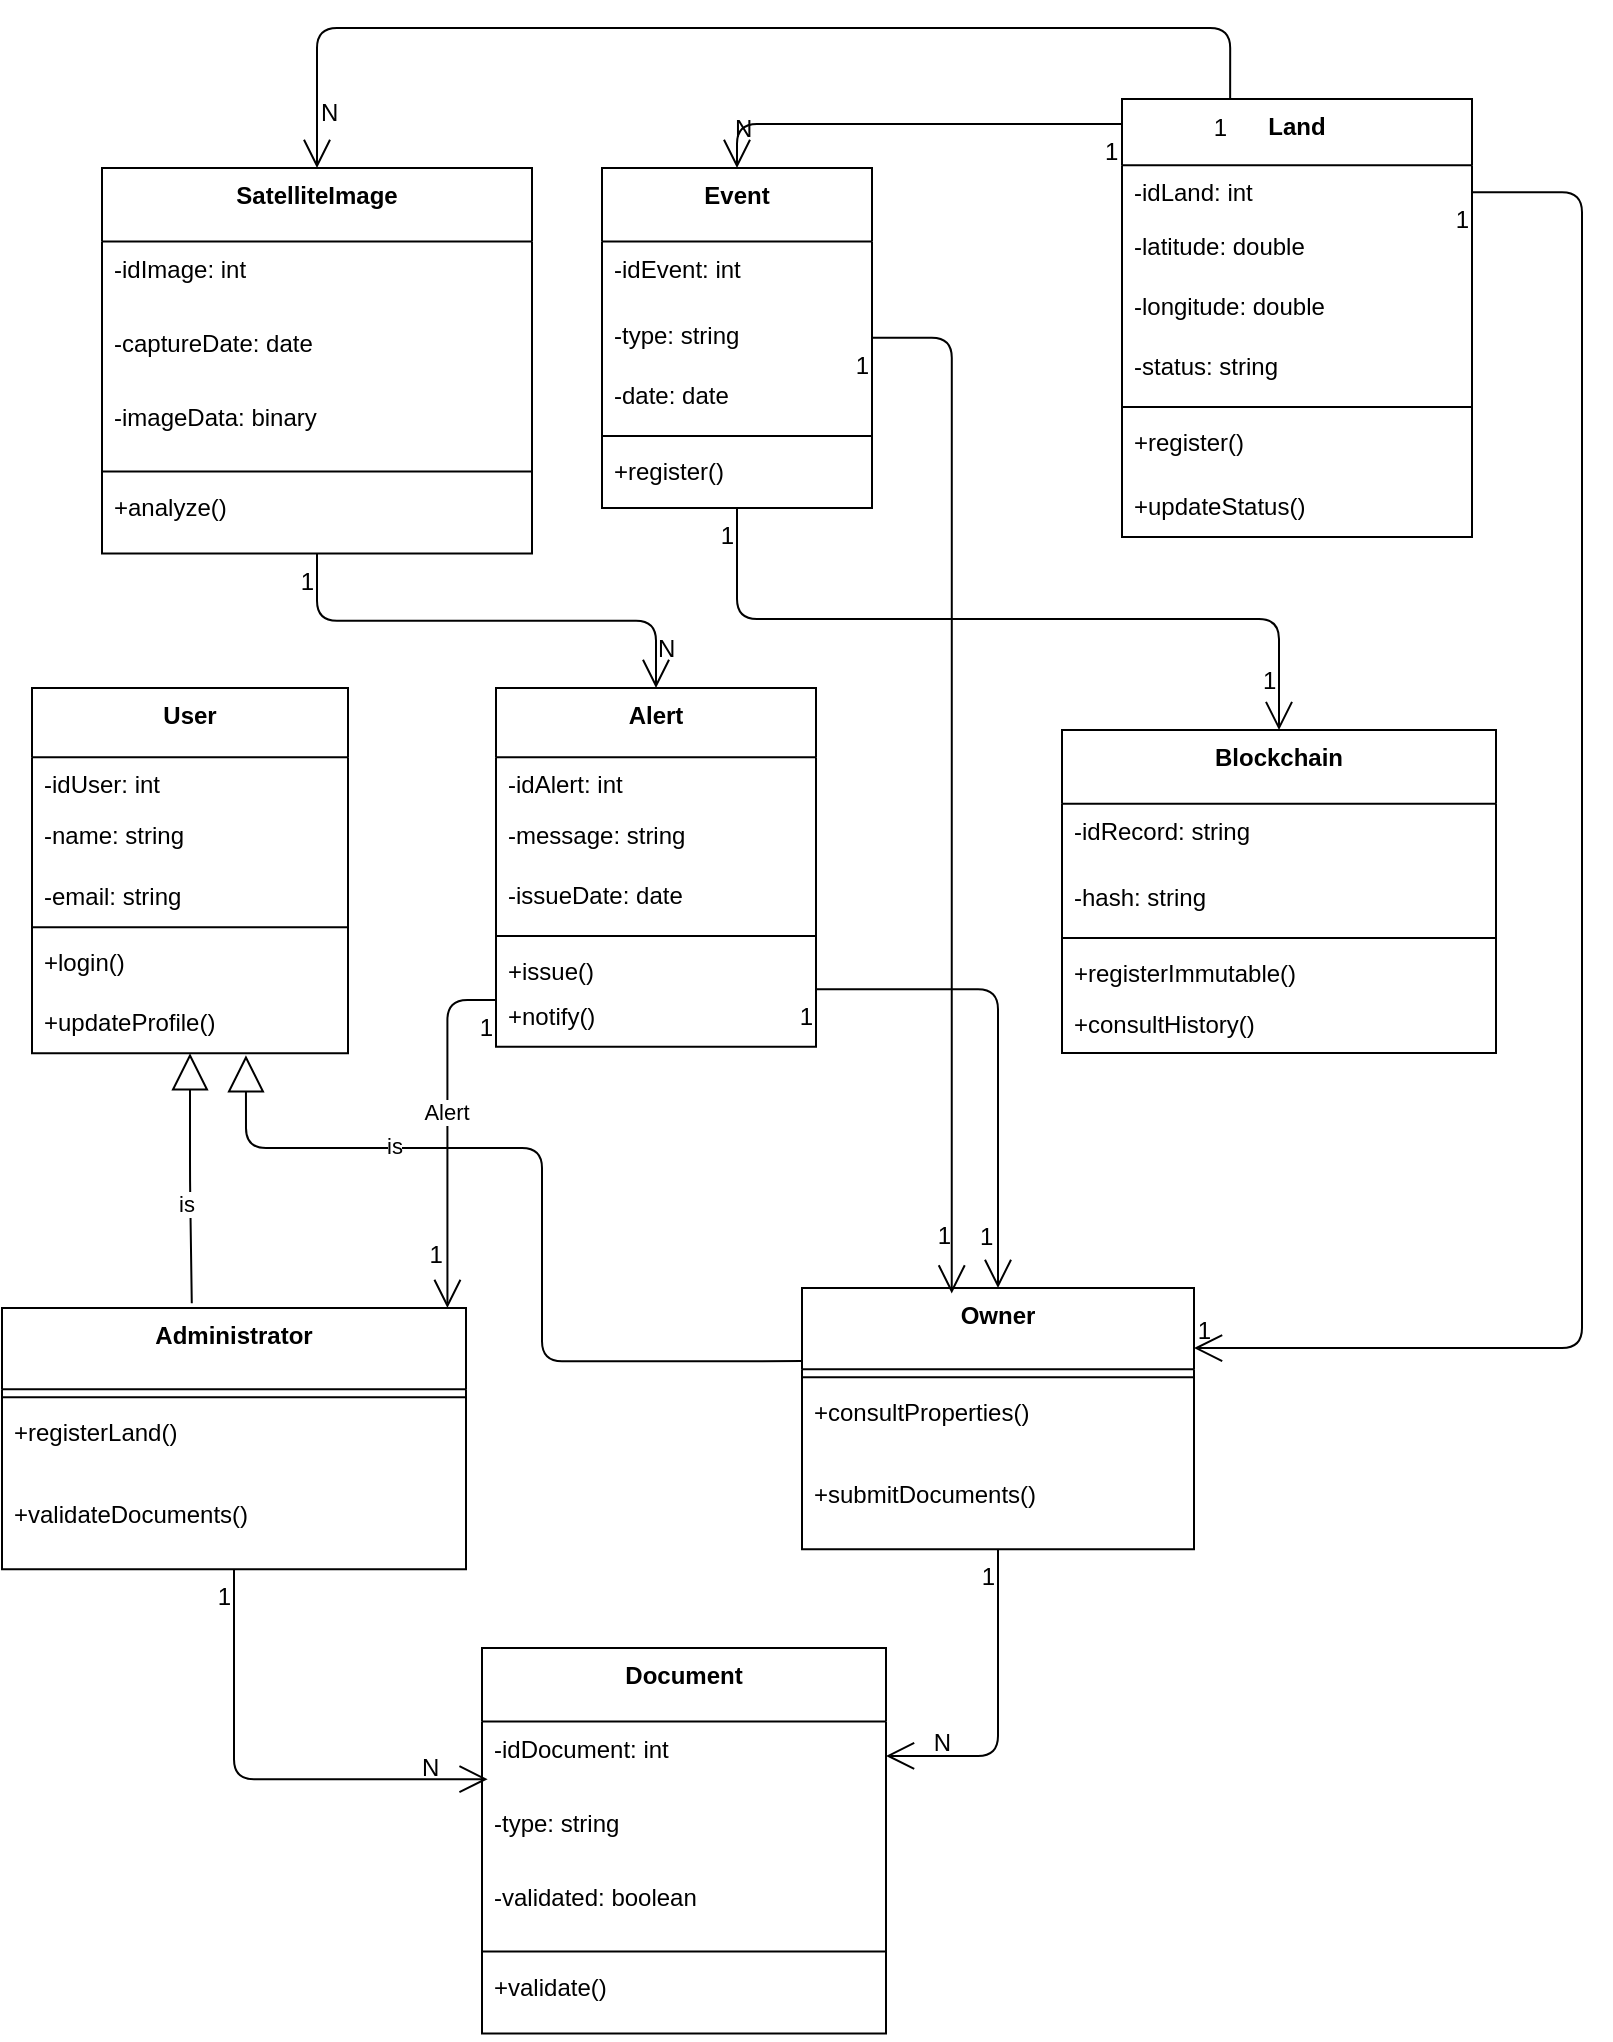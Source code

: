 <mxfile version="27.0.9" pages="2">
  <diagram name="class-diagrama" id="I7aUUFgkN77n3ZrtWNxl">
    <mxGraphModel dx="1042" dy="527" grid="1" gridSize="10" guides="1" tooltips="1" connect="1" arrows="1" fold="1" page="1" pageScale="1" pageWidth="850" pageHeight="1100" math="0" shadow="0">
      <root>
        <mxCell id="0" />
        <mxCell id="1" parent="0" />
        <mxCell id="2" value="User" style="swimlane;fontStyle=1;align=center;verticalAlign=top;childLayout=stackLayout;horizontal=1;startSize=34.667;horizontalStack=0;resizeParent=1;resizeParentMax=0;resizeLast=0;collapsible=0;marginBottom=0;" parent="1" vertex="1">
          <mxGeometry x="35" y="540" width="158" height="182.657" as="geometry" />
        </mxCell>
        <mxCell id="3" value="-idUser: int" style="text;strokeColor=none;fillColor=none;align=left;verticalAlign=top;spacingLeft=4;spacingRight=4;overflow=hidden;rotatable=0;points=[[0,0.5],[1,0.5]];portConstraint=eastwest;" parent="2" vertex="1">
          <mxGeometry y="34.667" width="158" height="25.33" as="geometry" />
        </mxCell>
        <mxCell id="4" value="-name: string" style="text;strokeColor=none;fillColor=none;align=left;verticalAlign=top;spacingLeft=4;spacingRight=4;overflow=hidden;rotatable=0;points=[[0,0.5],[1,0.5]];portConstraint=eastwest;" parent="2" vertex="1">
          <mxGeometry y="59.997" width="158" height="30.33" as="geometry" />
        </mxCell>
        <mxCell id="5" value="-email: string" style="text;strokeColor=none;fillColor=none;align=left;verticalAlign=top;spacingLeft=4;spacingRight=4;overflow=hidden;rotatable=0;points=[[0,0.5],[1,0.5]];portConstraint=eastwest;" parent="2" vertex="1">
          <mxGeometry y="90.327" width="158" height="25.33" as="geometry" />
        </mxCell>
        <mxCell id="6" style="line;strokeWidth=1;fillColor=none;align=left;verticalAlign=middle;spacingTop=-1;spacingLeft=3;spacingRight=3;rotatable=0;labelPosition=right;points=[];portConstraint=eastwest;strokeColor=inherit;" parent="2" vertex="1">
          <mxGeometry y="115.657" width="158" height="8" as="geometry" />
        </mxCell>
        <mxCell id="7" value="+login()" style="text;strokeColor=none;fillColor=none;align=left;verticalAlign=top;spacingLeft=4;spacingRight=4;overflow=hidden;rotatable=0;points=[[0,0.5],[1,0.5]];portConstraint=eastwest;" parent="2" vertex="1">
          <mxGeometry y="123.657" width="158" height="30" as="geometry" />
        </mxCell>
        <mxCell id="8" value="+updateProfile()" style="text;strokeColor=none;fillColor=none;align=left;verticalAlign=top;spacingLeft=4;spacingRight=4;overflow=hidden;rotatable=0;points=[[0,0.5],[1,0.5]];portConstraint=eastwest;" parent="2" vertex="1">
          <mxGeometry y="153.657" width="158" height="29" as="geometry" />
        </mxCell>
        <mxCell id="9" value="Owner" style="swimlane;fontStyle=1;align=center;verticalAlign=top;childLayout=stackLayout;horizontal=1;startSize=40.571;horizontalStack=0;resizeParent=1;resizeParentMax=0;resizeLast=0;collapsible=0;marginBottom=0;" parent="1" vertex="1">
          <mxGeometry x="420" y="840" width="196" height="130.571" as="geometry" />
        </mxCell>
        <mxCell id="10" style="line;strokeWidth=1;fillColor=none;align=left;verticalAlign=middle;spacingTop=-1;spacingLeft=3;spacingRight=3;rotatable=0;labelPosition=right;points=[];portConstraint=eastwest;strokeColor=inherit;" parent="9" vertex="1">
          <mxGeometry y="40.571" width="196" height="8" as="geometry" />
        </mxCell>
        <mxCell id="11" value="+consultProperties()" style="text;strokeColor=none;fillColor=none;align=left;verticalAlign=top;spacingLeft=4;spacingRight=4;overflow=hidden;rotatable=0;points=[[0,0.5],[1,0.5]];portConstraint=eastwest;" parent="9" vertex="1">
          <mxGeometry y="48.571" width="196" height="41" as="geometry" />
        </mxCell>
        <mxCell id="12" value="+submitDocuments()" style="text;strokeColor=none;fillColor=none;align=left;verticalAlign=top;spacingLeft=4;spacingRight=4;overflow=hidden;rotatable=0;points=[[0,0.5],[1,0.5]];portConstraint=eastwest;" parent="9" vertex="1">
          <mxGeometry y="89.571" width="196" height="41" as="geometry" />
        </mxCell>
        <mxCell id="13" value="Administrator" style="swimlane;fontStyle=1;align=center;verticalAlign=top;childLayout=stackLayout;horizontal=1;startSize=40.571;horizontalStack=0;resizeParent=1;resizeParentMax=0;resizeLast=0;collapsible=0;marginBottom=0;" parent="1" vertex="1">
          <mxGeometry x="20" y="850" width="232" height="130.571" as="geometry" />
        </mxCell>
        <mxCell id="14" style="line;strokeWidth=1;fillColor=none;align=left;verticalAlign=middle;spacingTop=-1;spacingLeft=3;spacingRight=3;rotatable=0;labelPosition=right;points=[];portConstraint=eastwest;strokeColor=inherit;" parent="13" vertex="1">
          <mxGeometry y="40.571" width="232" height="8" as="geometry" />
        </mxCell>
        <mxCell id="15" value="+registerLand()" style="text;strokeColor=none;fillColor=none;align=left;verticalAlign=top;spacingLeft=4;spacingRight=4;overflow=hidden;rotatable=0;points=[[0,0.5],[1,0.5]];portConstraint=eastwest;" parent="13" vertex="1">
          <mxGeometry y="48.571" width="232" height="41" as="geometry" />
        </mxCell>
        <mxCell id="16" value="+validateDocuments()" style="text;strokeColor=none;fillColor=none;align=left;verticalAlign=top;spacingLeft=4;spacingRight=4;overflow=hidden;rotatable=0;points=[[0,0.5],[1,0.5]];portConstraint=eastwest;" parent="13" vertex="1">
          <mxGeometry y="89.571" width="232" height="41" as="geometry" />
        </mxCell>
        <mxCell id="17" value="Land" style="swimlane;fontStyle=1;align=center;verticalAlign=top;childLayout=stackLayout;horizontal=1;startSize=33.143;horizontalStack=0;resizeParent=1;resizeParentMax=0;resizeLast=0;collapsible=0;marginBottom=0;" parent="1" vertex="1">
          <mxGeometry x="580" y="245.5" width="175" height="219.003" as="geometry" />
        </mxCell>
        <mxCell id="18" value="-idLand: int" style="text;strokeColor=none;fillColor=none;align=left;verticalAlign=top;spacingLeft=4;spacingRight=4;overflow=hidden;rotatable=0;points=[[0,0.5],[1,0.5]];portConstraint=eastwest;" parent="17" vertex="1">
          <mxGeometry y="33.143" width="175" height="27" as="geometry" />
        </mxCell>
        <mxCell id="19" value="-latitude: double" style="text;strokeColor=none;fillColor=none;align=left;verticalAlign=top;spacingLeft=4;spacingRight=4;overflow=hidden;rotatable=0;points=[[0,0.5],[1,0.5]];portConstraint=eastwest;" parent="17" vertex="1">
          <mxGeometry y="60.143" width="175" height="29.86" as="geometry" />
        </mxCell>
        <mxCell id="20" value="-longitude: double" style="text;strokeColor=none;fillColor=none;align=left;verticalAlign=top;spacingLeft=4;spacingRight=4;overflow=hidden;rotatable=0;points=[[0,0.5],[1,0.5]];portConstraint=eastwest;" parent="17" vertex="1">
          <mxGeometry y="90.003" width="175" height="30" as="geometry" />
        </mxCell>
        <mxCell id="21" value="-status: string" style="text;strokeColor=none;fillColor=none;align=left;verticalAlign=top;spacingLeft=4;spacingRight=4;overflow=hidden;rotatable=0;points=[[0,0.5],[1,0.5]];portConstraint=eastwest;" parent="17" vertex="1">
          <mxGeometry y="120.003" width="175" height="30" as="geometry" />
        </mxCell>
        <mxCell id="22" style="line;strokeWidth=1;fillColor=none;align=left;verticalAlign=middle;spacingTop=-1;spacingLeft=3;spacingRight=3;rotatable=0;labelPosition=right;points=[];portConstraint=eastwest;strokeColor=inherit;" parent="17" vertex="1">
          <mxGeometry y="150.003" width="175" height="8" as="geometry" />
        </mxCell>
        <mxCell id="23" value="+register()" style="text;strokeColor=none;fillColor=none;align=left;verticalAlign=top;spacingLeft=4;spacingRight=4;overflow=hidden;rotatable=0;points=[[0,0.5],[1,0.5]];portConstraint=eastwest;" parent="17" vertex="1">
          <mxGeometry y="158.003" width="175" height="32" as="geometry" />
        </mxCell>
        <mxCell id="24" value="+updateStatus()" style="text;strokeColor=none;fillColor=none;align=left;verticalAlign=top;spacingLeft=4;spacingRight=4;overflow=hidden;rotatable=0;points=[[0,0.5],[1,0.5]];portConstraint=eastwest;" parent="17" vertex="1">
          <mxGeometry y="190.003" width="175" height="29" as="geometry" />
        </mxCell>
        <mxCell id="25" value="Document" style="swimlane;fontStyle=1;align=center;verticalAlign=top;childLayout=stackLayout;horizontal=1;startSize=36.8;horizontalStack=0;resizeParent=1;resizeParentMax=0;resizeLast=0;collapsible=0;marginBottom=0;" parent="1" vertex="1">
          <mxGeometry x="260" y="1020" width="202" height="192.8" as="geometry" />
        </mxCell>
        <mxCell id="26" value="-idDocument: int" style="text;strokeColor=none;fillColor=none;align=left;verticalAlign=top;spacingLeft=4;spacingRight=4;overflow=hidden;rotatable=0;points=[[0,0.5],[1,0.5]];portConstraint=eastwest;" parent="25" vertex="1">
          <mxGeometry y="36.8" width="202" height="37" as="geometry" />
        </mxCell>
        <mxCell id="27" value="-type: string" style="text;strokeColor=none;fillColor=none;align=left;verticalAlign=top;spacingLeft=4;spacingRight=4;overflow=hidden;rotatable=0;points=[[0,0.5],[1,0.5]];portConstraint=eastwest;" parent="25" vertex="1">
          <mxGeometry y="73.8" width="202" height="37" as="geometry" />
        </mxCell>
        <mxCell id="28" value="-validated: boolean" style="text;strokeColor=none;fillColor=none;align=left;verticalAlign=top;spacingLeft=4;spacingRight=4;overflow=hidden;rotatable=0;points=[[0,0.5],[1,0.5]];portConstraint=eastwest;" parent="25" vertex="1">
          <mxGeometry y="110.8" width="202" height="37" as="geometry" />
        </mxCell>
        <mxCell id="29" style="line;strokeWidth=1;fillColor=none;align=left;verticalAlign=middle;spacingTop=-1;spacingLeft=3;spacingRight=3;rotatable=0;labelPosition=right;points=[];portConstraint=eastwest;strokeColor=inherit;" parent="25" vertex="1">
          <mxGeometry y="147.8" width="202" height="8" as="geometry" />
        </mxCell>
        <mxCell id="30" value="+validate()" style="text;strokeColor=none;fillColor=none;align=left;verticalAlign=top;spacingLeft=4;spacingRight=4;overflow=hidden;rotatable=0;points=[[0,0.5],[1,0.5]];portConstraint=eastwest;" parent="25" vertex="1">
          <mxGeometry y="155.8" width="202" height="37" as="geometry" />
        </mxCell>
        <mxCell id="31" value="Event" style="swimlane;fontStyle=1;align=center;verticalAlign=top;childLayout=stackLayout;horizontal=1;startSize=36.8;horizontalStack=0;resizeParent=1;resizeParentMax=0;resizeLast=0;collapsible=0;marginBottom=0;" parent="1" vertex="1">
          <mxGeometry x="320" y="280" width="135" height="170" as="geometry" />
        </mxCell>
        <mxCell id="32" value="-idEvent: int" style="text;strokeColor=none;fillColor=none;align=left;verticalAlign=top;spacingLeft=4;spacingRight=4;overflow=hidden;rotatable=0;points=[[0,0.5],[1,0.5]];portConstraint=eastwest;" parent="31" vertex="1">
          <mxGeometry y="36.8" width="135" height="33" as="geometry" />
        </mxCell>
        <mxCell id="33" value="-type: string" style="text;strokeColor=none;fillColor=none;align=left;verticalAlign=top;spacingLeft=4;spacingRight=4;overflow=hidden;rotatable=0;points=[[0,0.5],[1,0.5]];portConstraint=eastwest;" parent="31" vertex="1">
          <mxGeometry y="69.8" width="135" height="30.2" as="geometry" />
        </mxCell>
        <mxCell id="34" value="-date: date" style="text;strokeColor=none;fillColor=none;align=left;verticalAlign=top;spacingLeft=4;spacingRight=4;overflow=hidden;rotatable=0;points=[[0,0.5],[1,0.5]];portConstraint=eastwest;" parent="31" vertex="1">
          <mxGeometry y="100" width="135" height="30" as="geometry" />
        </mxCell>
        <mxCell id="35" style="line;strokeWidth=1;fillColor=none;align=left;verticalAlign=middle;spacingTop=-1;spacingLeft=3;spacingRight=3;rotatable=0;labelPosition=right;points=[];portConstraint=eastwest;strokeColor=inherit;" parent="31" vertex="1">
          <mxGeometry y="130" width="135" height="8" as="geometry" />
        </mxCell>
        <mxCell id="36" value="+register()" style="text;strokeColor=none;fillColor=none;align=left;verticalAlign=top;spacingLeft=4;spacingRight=4;overflow=hidden;rotatable=0;points=[[0,0.5],[1,0.5]];portConstraint=eastwest;" parent="31" vertex="1">
          <mxGeometry y="138" width="135" height="32" as="geometry" />
        </mxCell>
        <mxCell id="37" value="SatelliteImage" style="swimlane;fontStyle=1;align=center;verticalAlign=top;childLayout=stackLayout;horizontal=1;startSize=36.8;horizontalStack=0;resizeParent=1;resizeParentMax=0;resizeLast=0;collapsible=0;marginBottom=0;" parent="1" vertex="1">
          <mxGeometry x="70" y="280" width="215" height="192.8" as="geometry" />
        </mxCell>
        <mxCell id="38" value="-idImage: int" style="text;strokeColor=none;fillColor=none;align=left;verticalAlign=top;spacingLeft=4;spacingRight=4;overflow=hidden;rotatable=0;points=[[0,0.5],[1,0.5]];portConstraint=eastwest;" parent="37" vertex="1">
          <mxGeometry y="36.8" width="215" height="37" as="geometry" />
        </mxCell>
        <mxCell id="39" value="-captureDate: date" style="text;strokeColor=none;fillColor=none;align=left;verticalAlign=top;spacingLeft=4;spacingRight=4;overflow=hidden;rotatable=0;points=[[0,0.5],[1,0.5]];portConstraint=eastwest;" parent="37" vertex="1">
          <mxGeometry y="73.8" width="215" height="37" as="geometry" />
        </mxCell>
        <mxCell id="40" value="-imageData: binary" style="text;strokeColor=none;fillColor=none;align=left;verticalAlign=top;spacingLeft=4;spacingRight=4;overflow=hidden;rotatable=0;points=[[0,0.5],[1,0.5]];portConstraint=eastwest;" parent="37" vertex="1">
          <mxGeometry y="110.8" width="215" height="37" as="geometry" />
        </mxCell>
        <mxCell id="41" style="line;strokeWidth=1;fillColor=none;align=left;verticalAlign=middle;spacingTop=-1;spacingLeft=3;spacingRight=3;rotatable=0;labelPosition=right;points=[];portConstraint=eastwest;strokeColor=inherit;" parent="37" vertex="1">
          <mxGeometry y="147.8" width="215" height="8" as="geometry" />
        </mxCell>
        <mxCell id="42" value="+analyze()" style="text;strokeColor=none;fillColor=none;align=left;verticalAlign=top;spacingLeft=4;spacingRight=4;overflow=hidden;rotatable=0;points=[[0,0.5],[1,0.5]];portConstraint=eastwest;" parent="37" vertex="1">
          <mxGeometry y="155.8" width="215" height="37" as="geometry" />
        </mxCell>
        <mxCell id="43" value="Alert" style="swimlane;fontStyle=1;align=center;verticalAlign=top;childLayout=stackLayout;horizontal=1;startSize=34.667;horizontalStack=0;resizeParent=1;resizeParentMax=0;resizeLast=0;collapsible=0;marginBottom=0;" parent="1" vertex="1">
          <mxGeometry x="267" y="540" width="160" height="179.327" as="geometry" />
        </mxCell>
        <mxCell id="44" value="-idAlert: int" style="text;strokeColor=none;fillColor=none;align=left;verticalAlign=top;spacingLeft=4;spacingRight=4;overflow=hidden;rotatable=0;points=[[0,0.5],[1,0.5]];portConstraint=eastwest;" parent="43" vertex="1">
          <mxGeometry y="34.667" width="160" height="25.33" as="geometry" />
        </mxCell>
        <mxCell id="45" value="-message: string" style="text;strokeColor=none;fillColor=none;align=left;verticalAlign=top;spacingLeft=4;spacingRight=4;overflow=hidden;rotatable=0;points=[[0,0.5],[1,0.5]];portConstraint=eastwest;" parent="43" vertex="1">
          <mxGeometry y="59.997" width="160" height="30" as="geometry" />
        </mxCell>
        <mxCell id="46" value="-issueDate: date" style="text;strokeColor=none;fillColor=none;align=left;verticalAlign=top;spacingLeft=4;spacingRight=4;overflow=hidden;rotatable=0;points=[[0,0.5],[1,0.5]];portConstraint=eastwest;" parent="43" vertex="1">
          <mxGeometry y="89.997" width="160" height="30" as="geometry" />
        </mxCell>
        <mxCell id="47" style="line;strokeWidth=1;fillColor=none;align=left;verticalAlign=middle;spacingTop=-1;spacingLeft=3;spacingRight=3;rotatable=0;labelPosition=right;points=[];portConstraint=eastwest;strokeColor=inherit;" parent="43" vertex="1">
          <mxGeometry y="119.997" width="160" height="8" as="geometry" />
        </mxCell>
        <mxCell id="48" value="+issue()" style="text;strokeColor=none;fillColor=none;align=left;verticalAlign=top;spacingLeft=4;spacingRight=4;overflow=hidden;rotatable=0;points=[[0,0.5],[1,0.5]];portConstraint=eastwest;" parent="43" vertex="1">
          <mxGeometry y="127.997" width="160" height="22.33" as="geometry" />
        </mxCell>
        <mxCell id="49" value="+notify()" style="text;strokeColor=none;fillColor=none;align=left;verticalAlign=top;spacingLeft=4;spacingRight=4;overflow=hidden;rotatable=0;points=[[0,0.5],[1,0.5]];portConstraint=eastwest;" parent="43" vertex="1">
          <mxGeometry y="150.327" width="160" height="29" as="geometry" />
        </mxCell>
        <mxCell id="50" value="Blockchain" style="swimlane;fontStyle=1;align=center;verticalAlign=top;childLayout=stackLayout;horizontal=1;startSize=36.8;horizontalStack=0;resizeParent=1;resizeParentMax=0;resizeLast=0;collapsible=0;marginBottom=0;" parent="1" vertex="1">
          <mxGeometry x="550" y="561.06" width="217" height="161.4" as="geometry" />
        </mxCell>
        <mxCell id="51" value="-idRecord: string" style="text;strokeColor=none;fillColor=none;align=left;verticalAlign=top;spacingLeft=4;spacingRight=4;overflow=hidden;rotatable=0;points=[[0,0.5],[1,0.5]];portConstraint=eastwest;" parent="50" vertex="1">
          <mxGeometry y="36.8" width="217" height="33.2" as="geometry" />
        </mxCell>
        <mxCell id="52" value="-hash: string" style="text;strokeColor=none;fillColor=none;align=left;verticalAlign=top;spacingLeft=4;spacingRight=4;overflow=hidden;rotatable=0;points=[[0,0.5],[1,0.5]];portConstraint=eastwest;" parent="50" vertex="1">
          <mxGeometry y="70" width="217" height="30" as="geometry" />
        </mxCell>
        <mxCell id="53" style="line;strokeWidth=1;fillColor=none;align=left;verticalAlign=middle;spacingTop=-1;spacingLeft=3;spacingRight=3;rotatable=0;labelPosition=right;points=[];portConstraint=eastwest;strokeColor=inherit;" parent="50" vertex="1">
          <mxGeometry y="100" width="217" height="8" as="geometry" />
        </mxCell>
        <mxCell id="54" value="+registerImmutable()" style="text;strokeColor=none;fillColor=none;align=left;verticalAlign=top;spacingLeft=4;spacingRight=4;overflow=hidden;rotatable=0;points=[[0,0.5],[1,0.5]];portConstraint=eastwest;" parent="50" vertex="1">
          <mxGeometry y="108" width="217" height="25.2" as="geometry" />
        </mxCell>
        <mxCell id="55" value="+consultHistory()" style="text;strokeColor=none;fillColor=none;align=left;verticalAlign=top;spacingLeft=4;spacingRight=4;overflow=hidden;rotatable=0;points=[[0,0.5],[1,0.5]];portConstraint=eastwest;" parent="50" vertex="1">
          <mxGeometry y="133.2" width="217" height="28.2" as="geometry" />
        </mxCell>
        <mxCell id="56" value="" style="startArrow=block;startSize=16;startFill=0;endArrow=none;exitX=0.677;exitY=1.033;entryX=0;entryY=0.28;edgeStyle=orthogonalEdgeStyle;exitDx=0;exitDy=0;exitPerimeter=0;" parent="1" source="8" target="9" edge="1">
          <mxGeometry relative="1" as="geometry">
            <Array as="points">
              <mxPoint x="142" y="770" />
              <mxPoint x="290" y="770" />
              <mxPoint x="290" y="877" />
            </Array>
          </mxGeometry>
        </mxCell>
        <mxCell id="zu-7Ebk1LLTFfqywhA9z-87" value="is" style="edgeLabel;html=1;align=center;verticalAlign=middle;resizable=0;points=[];" vertex="1" connectable="0" parent="56">
          <mxGeometry x="-0.444" y="1" relative="1" as="geometry">
            <mxPoint as="offset" />
          </mxGeometry>
        </mxCell>
        <mxCell id="57" value="" style="startArrow=block;startSize=16;startFill=0;endArrow=none;exitX=0.5;exitY=1;entryX=0.409;entryY=-0.018;edgeStyle=orthogonalEdgeStyle;entryDx=0;entryDy=0;entryPerimeter=0;" parent="1" source="2" target="13" edge="1">
          <mxGeometry relative="1" as="geometry" />
        </mxCell>
        <mxCell id="zu-7Ebk1LLTFfqywhA9z-88" value="is" style="edgeLabel;html=1;align=center;verticalAlign=middle;resizable=0;points=[];" vertex="1" connectable="0" parent="57">
          <mxGeometry x="0.199" y="-3" relative="1" as="geometry">
            <mxPoint as="offset" />
          </mxGeometry>
        </mxCell>
        <mxCell id="58" value="" style="startArrow=none;endArrow=open;endSize=12;exitX=1;exitY=0.5;entryX=1;entryY=0.23;edgeStyle=orthogonalEdgeStyle;exitDx=0;exitDy=0;elbow=vertical;" parent="1" source="18" target="9" edge="1">
          <mxGeometry relative="1" as="geometry">
            <Array as="points">
              <mxPoint x="810" y="292" />
              <mxPoint x="810" y="870" />
            </Array>
          </mxGeometry>
        </mxCell>
        <mxCell id="59" value="1" style="edgeLabel;resizable=0;labelBackgroundColor=none;fontSize=12;align=right;verticalAlign=top;" parent="58" vertex="1">
          <mxGeometry x="-1" relative="1" as="geometry" />
        </mxCell>
        <mxCell id="60" value="1" style="edgeLabel;resizable=0;labelBackgroundColor=none;fontSize=12;align=left;verticalAlign=bottom;" parent="58" vertex="1">
          <mxGeometry x="1" relative="1" as="geometry" />
        </mxCell>
        <mxCell id="61" value="" style="startArrow=none;endArrow=open;endSize=12;entryX=0.5;entryY=0;edgeStyle=orthogonalEdgeStyle;exitX=-0.002;exitY=0.057;exitDx=0;exitDy=0;exitPerimeter=0;elbow=vertical;" parent="1" source="17" target="31" edge="1">
          <mxGeometry relative="1" as="geometry">
            <mxPoint x="550" y="268" as="sourcePoint" />
          </mxGeometry>
        </mxCell>
        <mxCell id="62" value="1" style="edgeLabel;resizable=0;labelBackgroundColor=none;fontSize=12;align=right;verticalAlign=top;" parent="61" vertex="1">
          <mxGeometry x="-1" relative="1" as="geometry" />
        </mxCell>
        <mxCell id="63" value="N" style="edgeLabel;resizable=0;labelBackgroundColor=none;fontSize=12;align=left;verticalAlign=bottom;" parent="61" vertex="1">
          <mxGeometry x="1" relative="1" as="geometry">
            <mxPoint x="-3" y="-11" as="offset" />
          </mxGeometry>
        </mxCell>
        <mxCell id="64" value="" style="startArrow=none;endArrow=open;endSize=12;exitX=0.309;exitY=0.002;entryX=0.5;entryY=0;edgeStyle=orthogonalEdgeStyle;exitDx=0;exitDy=0;exitPerimeter=0;" parent="1" source="17" target="37" edge="1">
          <mxGeometry relative="1" as="geometry">
            <Array as="points">
              <mxPoint x="634" y="210" />
              <mxPoint x="178" y="210" />
            </Array>
          </mxGeometry>
        </mxCell>
        <mxCell id="65" value="1" style="edgeLabel;resizable=0;labelBackgroundColor=none;fontSize=12;align=right;verticalAlign=top;" parent="64" vertex="1">
          <mxGeometry x="-1" relative="1" as="geometry" />
        </mxCell>
        <mxCell id="66" value="N" style="edgeLabel;resizable=0;labelBackgroundColor=none;fontSize=12;align=left;verticalAlign=bottom;" parent="64" vertex="1">
          <mxGeometry x="1" relative="1" as="geometry">
            <mxPoint y="-19" as="offset" />
          </mxGeometry>
        </mxCell>
        <mxCell id="67" value="" style="startArrow=none;endArrow=open;endSize=12;exitX=0.5;exitY=1;entryX=1;entryY=0.28;edgeStyle=orthogonalEdgeStyle;" parent="1" source="9" target="25" edge="1">
          <mxGeometry relative="1" as="geometry" />
        </mxCell>
        <mxCell id="68" value="1" style="edgeLabel;resizable=0;labelBackgroundColor=none;fontSize=12;align=right;verticalAlign=top;" parent="67" vertex="1">
          <mxGeometry x="-1" relative="1" as="geometry" />
        </mxCell>
        <mxCell id="69" value="N" style="edgeLabel;resizable=0;labelBackgroundColor=none;fontSize=12;align=left;verticalAlign=bottom;" parent="67" vertex="1">
          <mxGeometry x="1" relative="1" as="geometry">
            <mxPoint x="22" y="2" as="offset" />
          </mxGeometry>
        </mxCell>
        <mxCell id="70" value="" style="startArrow=none;endArrow=open;endSize=12;exitX=0.5;exitY=1;entryX=0.014;entryY=0.778;edgeStyle=orthogonalEdgeStyle;entryDx=0;entryDy=0;entryPerimeter=0;" parent="1" source="13" target="26" edge="1">
          <mxGeometry relative="1" as="geometry" />
        </mxCell>
        <mxCell id="71" value="1" style="edgeLabel;resizable=0;labelBackgroundColor=none;fontSize=12;align=right;verticalAlign=top;" parent="70" vertex="1">
          <mxGeometry x="-1" relative="1" as="geometry" />
        </mxCell>
        <mxCell id="72" value="N" style="edgeLabel;resizable=0;labelBackgroundColor=none;fontSize=12;align=left;verticalAlign=bottom;" parent="70" vertex="1">
          <mxGeometry x="1" relative="1" as="geometry">
            <mxPoint x="-35" y="3" as="offset" />
          </mxGeometry>
        </mxCell>
        <mxCell id="73" value="" style="startArrow=none;endArrow=open;endSize=12;exitX=0.5;exitY=1;entryX=0.5;entryY=0;edgeStyle=orthogonalEdgeStyle;" parent="1" source="37" target="43" edge="1">
          <mxGeometry relative="1" as="geometry" />
        </mxCell>
        <mxCell id="74" value="1" style="edgeLabel;resizable=0;labelBackgroundColor=none;fontSize=12;align=right;verticalAlign=top;" parent="73" vertex="1">
          <mxGeometry x="-1" relative="1" as="geometry" />
        </mxCell>
        <mxCell id="75" value="N" style="edgeLabel;resizable=0;labelBackgroundColor=none;fontSize=12;align=left;verticalAlign=bottom;" parent="73" vertex="1">
          <mxGeometry x="1" relative="1" as="geometry">
            <mxPoint x="-1" y="-11" as="offset" />
          </mxGeometry>
        </mxCell>
        <mxCell id="76" value="" style="startArrow=none;endArrow=open;endSize=12;exitX=1;exitY=0.84;entryX=0.5;entryY=0;edgeStyle=orthogonalEdgeStyle;entryDx=0;entryDy=0;" parent="1" source="43" target="9" edge="1">
          <mxGeometry relative="1" as="geometry" />
        </mxCell>
        <mxCell id="77" value="1" style="edgeLabel;resizable=0;labelBackgroundColor=none;fontSize=12;align=right;verticalAlign=top;" parent="76" vertex="1">
          <mxGeometry x="-1" relative="1" as="geometry" />
        </mxCell>
        <mxCell id="78" value="1" style="edgeLabel;resizable=0;labelBackgroundColor=none;fontSize=12;align=left;verticalAlign=bottom;" parent="76" vertex="1">
          <mxGeometry x="1" relative="1" as="geometry">
            <mxPoint x="-11" y="-17" as="offset" />
          </mxGeometry>
        </mxCell>
        <mxCell id="79" value="" style="startArrow=none;endArrow=open;endSize=12;exitX=0;exitY=0.87;entryX=0.96;entryY=0;edgeStyle=orthogonalEdgeStyle;" parent="1" source="43" target="13" edge="1">
          <mxGeometry relative="1" as="geometry" />
        </mxCell>
        <mxCell id="80" value="1" style="edgeLabel;resizable=0;labelBackgroundColor=none;fontSize=12;align=right;verticalAlign=top;" parent="79" vertex="1">
          <mxGeometry x="-1" relative="1" as="geometry" />
        </mxCell>
        <mxCell id="81" value="1" style="edgeLabel;resizable=0;labelBackgroundColor=none;fontSize=12;align=left;verticalAlign=bottom;" parent="79" vertex="1">
          <mxGeometry x="1" relative="1" as="geometry">
            <mxPoint x="-11" y="-18" as="offset" />
          </mxGeometry>
        </mxCell>
        <mxCell id="zu-7Ebk1LLTFfqywhA9z-86" value="Alert" style="edgeLabel;html=1;align=center;verticalAlign=middle;resizable=0;points=[];" vertex="1" connectable="0" parent="79">
          <mxGeometry x="-0.086" y="-1" relative="1" as="geometry">
            <mxPoint y="-1" as="offset" />
          </mxGeometry>
        </mxCell>
        <mxCell id="82" value="" style="startArrow=none;endArrow=open;endSize=12;exitX=0.5;exitY=1;entryX=0.5;entryY=0;edgeStyle=orthogonalEdgeStyle;" parent="1" source="31" target="50" edge="1">
          <mxGeometry relative="1" as="geometry" />
        </mxCell>
        <mxCell id="83" value="1" style="edgeLabel;resizable=0;labelBackgroundColor=none;fontSize=12;align=right;verticalAlign=top;" parent="82" vertex="1">
          <mxGeometry x="-1" relative="1" as="geometry" />
        </mxCell>
        <mxCell id="84" value="1" style="edgeLabel;resizable=0;labelBackgroundColor=none;fontSize=12;align=left;verticalAlign=bottom;" parent="82" vertex="1">
          <mxGeometry x="1" relative="1" as="geometry">
            <mxPoint x="-10" y="-16" as="offset" />
          </mxGeometry>
        </mxCell>
        <mxCell id="zu-7Ebk1LLTFfqywhA9z-89" value="" style="startArrow=none;endArrow=open;endSize=12;exitX=1;exitY=0.5;entryX=0.382;entryY=0.021;edgeStyle=orthogonalEdgeStyle;exitDx=0;exitDy=0;entryDx=0;entryDy=0;entryPerimeter=0;" edge="1" parent="1" source="33" target="9">
          <mxGeometry relative="1" as="geometry">
            <mxPoint x="450" y="650" as="sourcePoint" />
            <mxPoint x="541" y="799" as="targetPoint" />
          </mxGeometry>
        </mxCell>
        <mxCell id="zu-7Ebk1LLTFfqywhA9z-90" value="1" style="edgeLabel;resizable=0;labelBackgroundColor=none;fontSize=12;align=right;verticalAlign=top;" vertex="1" parent="zu-7Ebk1LLTFfqywhA9z-89">
          <mxGeometry x="-1" relative="1" as="geometry" />
        </mxCell>
        <mxCell id="zu-7Ebk1LLTFfqywhA9z-91" value="1" style="edgeLabel;resizable=0;labelBackgroundColor=none;fontSize=12;align=left;verticalAlign=bottom;" vertex="1" parent="zu-7Ebk1LLTFfqywhA9z-89">
          <mxGeometry x="1" relative="1" as="geometry">
            <mxPoint x="-9" y="-20" as="offset" />
          </mxGeometry>
        </mxCell>
      </root>
    </mxGraphModel>
  </diagram>
  <diagram id="UpMzntuIgMV2ejC9jq0P" name="mer-diagram">
    <mxGraphModel dx="1042" dy="527" grid="1" gridSize="10" guides="1" tooltips="1" connect="1" arrows="1" fold="1" page="1" pageScale="1" pageWidth="850" pageHeight="1100" math="0" shadow="0">
      <root>
        <mxCell id="0" />
        <mxCell id="1" parent="0" />
      </root>
    </mxGraphModel>
  </diagram>
</mxfile>
